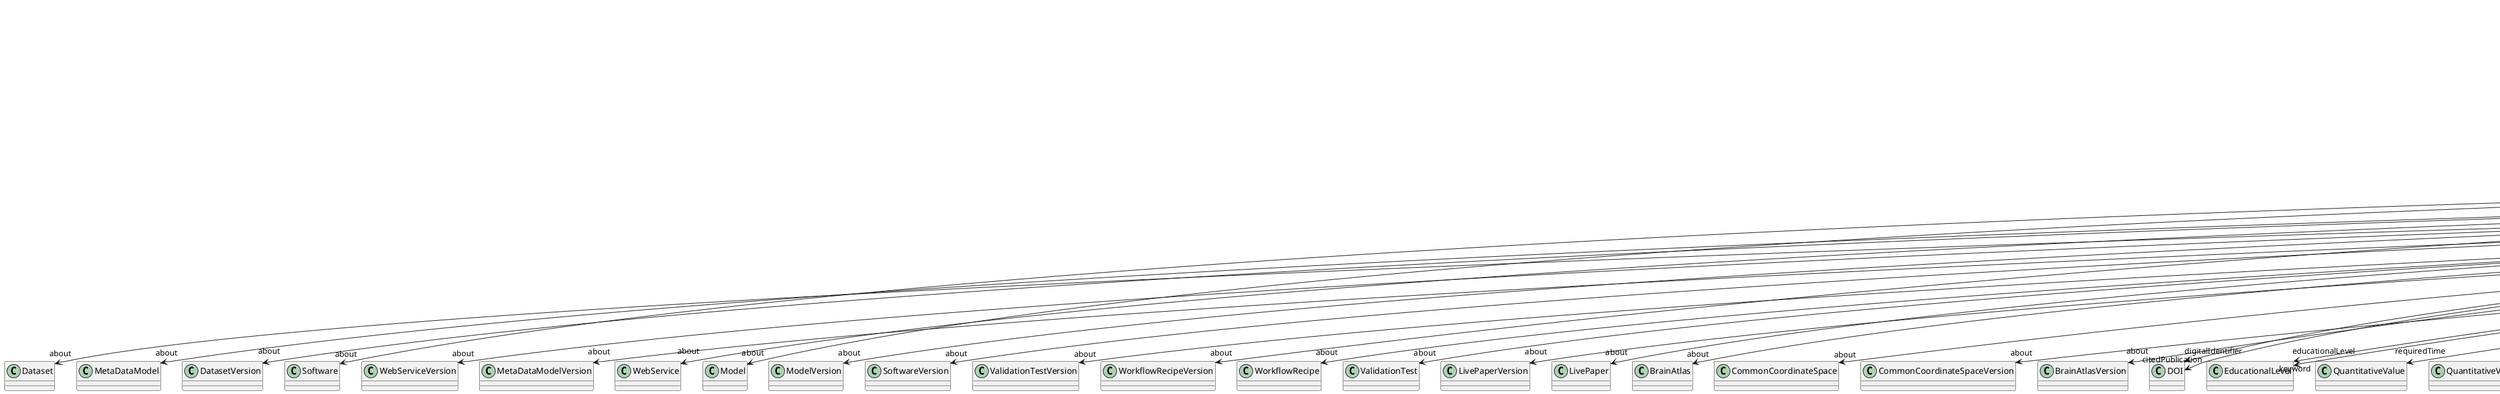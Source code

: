 @startuml
class LearningResource {
+about
+digitalIdentifier
+educationalLevel
+learningOutcome
+order
+prerequisite
+requiredTime
+topic
+type
+abstract
+author
+citedPublication
+copyright
+creationDate
+custodian
+editor
+funding
+IRI
+keyword
+license
+modificationDate
+name
+publicationDate
+publisher
+versionIdentifier

}
LearningResource -d-> "about" Dataset
LearningResource -d-> "about" MetaDataModel
LearningResource -d-> "about" DatasetVersion
LearningResource -d-> "about" Software
LearningResource -d-> "about" WebServiceVersion
LearningResource -d-> "about" MetaDataModelVersion
LearningResource -d-> "about" WebService
LearningResource -d-> "about" Model
LearningResource -d-> "about" ModelVersion
LearningResource -d-> "about" SoftwareVersion
LearningResource -d-> "about" ValidationTestVersion
LearningResource -d-> "about" WorkflowRecipeVersion
LearningResource -d-> "about" WorkflowRecipe
LearningResource -d-> "about" ValidationTest
LearningResource -d-> "about" LivePaperVersion
LearningResource -d-> "about" LivePaper
LearningResource -d-> "about" BrainAtlas
LearningResource -d-> "about" CommonCoordinateSpace
LearningResource -d-> "about" CommonCoordinateSpaceVersion
LearningResource -d-> "about" BrainAtlasVersion
LearningResource -d-> "digitalIdentifier" DOI
LearningResource -d-> "educationalLevel" EducationalLevel
LearningResource -d-> "requiredTime" QuantitativeValue
LearningResource -d-> "requiredTime" QuantitativeValueRange
LearningResource -d-> "type" LearningResourceType
LearningResource -d-> "author" Organization
LearningResource -d-> "author" Person
LearningResource -d-> "author" Consortium
LearningResource -d-> "citedPublication" DOI
LearningResource -d-> "citedPublication" ISBN
LearningResource -d-> "copyright" Copyright
LearningResource -d-> "custodian" Organization
LearningResource -d-> "custodian" Person
LearningResource -d-> "custodian" Consortium
LearningResource -d-> "editor" Person
LearningResource -d-> "funding" Funding
LearningResource -d-> "keyword" BreedingType
LearningResource -d-> "keyword" AnatomicalPlane
LearningResource -d-> "keyword" AnnotationType
LearningResource -d-> "keyword" AuditoryStimulusType
LearningResource -d-> "keyword" Service
LearningResource -d-> "keyword" DifferenceMeasure
LearningResource -d-> "keyword" Organ
LearningResource -d-> "keyword" OrganismSubstance
LearningResource -d-> "keyword" Handedness
LearningResource -d-> "keyword" UBERONParcellation
LearningResource -d-> "keyword" ActionStatusType
LearningResource -d-> "keyword" AgeCategory
LearningResource -d-> "keyword" StimulationApproach
LearningResource -d-> "keyword" BiologicalSex
LearningResource -d-> "keyword" TermSuggestion
LearningResource -d-> "keyword" ChemicalMixtureType
LearningResource -d-> "keyword" FileBundleGrouping
LearningResource -d-> "keyword" FileUsageRole
LearningResource -d-> "keyword" AnatomicalAxesOrientation
LearningResource -d-> "keyword" TissueSampleAttribute
LearningResource -d-> "keyword" MolecularEntity
LearningResource -d-> "keyword" EducationalLevel
LearningResource -d-> "keyword" CriteriaQualityType
LearningResource -d-> "keyword" Technique
LearningResource -d-> "keyword" Laterality
LearningResource -d-> "keyword" PatchClampVariation
LearningResource -d-> "keyword" ModelAbstractionLevel
LearningResource -d-> "keyword" LearningResourceType
LearningResource -d-> "keyword" GeneticStrainType
LearningResource -d-> "keyword" CellCultureType
LearningResource -d-> "keyword" SubcellularEntity
LearningResource -d-> "keyword" TactileStimulusType
LearningResource -d-> "keyword" SetupType
LearningResource -d-> "keyword" SemanticDataType
LearningResource -d-> "keyword" MeasuredQuantity
LearningResource -d-> "keyword" PreparationType
LearningResource -d-> "keyword" VisualStimulusType
LearningResource -d-> "keyword" OperatingSystem
LearningResource -d-> "keyword" DeviceType
LearningResource -d-> "keyword" CranialWindowConstructionType
LearningResource -d-> "keyword" AtlasType
LearningResource -d-> "keyword" ExperimentalApproach
LearningResource -d-> "keyword" ModelScope
LearningResource -d-> "keyword" TypeOfUncertainty
LearningResource -d-> "keyword" MetaDataModelType
LearningResource -d-> "keyword" ElectricalStimulusType
LearningResource -d-> "keyword" ContributionType
LearningResource -d-> "keyword" Species
LearningResource -d-> "keyword" UnitOfMeasurement
LearningResource -d-> "keyword" OperatingDevice
LearningResource -d-> "keyword" ProgrammingLanguage
LearningResource -d-> "keyword" SoftwareApplicationCategory
LearningResource -d-> "keyword" OpticalStimulusType
LearningResource -d-> "keyword" Disease
LearningResource -d-> "keyword" CellType
LearningResource -d-> "keyword" Colormap
LearningResource -d-> "keyword" CranialWindowReinforcementType
LearningResource -d-> "keyword" OlfactoryStimulusType
LearningResource -d-> "keyword" Language
LearningResource -d-> "keyword" AnalysisTechnique
LearningResource -d-> "keyword" QualitativeOverlap
LearningResource -d-> "keyword" Terminology
LearningResource -d-> "keyword" AnatomicalIdentificationType
LearningResource -d-> "keyword" GustatoryStimulusType
LearningResource -d-> "keyword" SoftwareFeature
LearningResource -d-> "keyword" FileRepositoryType
LearningResource -d-> "keyword" DiseaseModel
LearningResource -d-> "keyword" AnnotationCriteriaType
LearningResource -d-> "keyword" SubjectAttribute
LearningResource -d-> "keyword" ProductAccessibility
LearningResource -d-> "keyword" StimulationTechnique
LearningResource -d-> "keyword" BiologicalOrder
LearningResource -d-> "keyword" EthicsAssessment
LearningResource -d-> "keyword" TissueSampleType
LearningResource -d-> "keyword" DataType
LearningResource -d-> "keyword" OrganismSystem
LearningResource -d-> "license" License
LearningResource -d-> "publisher" Organization
LearningResource -d-> "publisher" Person
LearningResource -d-> "publisher" Consortium

@enduml